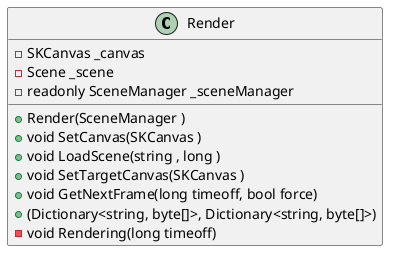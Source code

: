 @startuml
class Render {
	- SKCanvas _canvas
	- Scene _scene
	- readonly SceneManager _sceneManager
	+ Render(SceneManager )
	+ void SetCanvas(SKCanvas )
	+ void LoadScene(string , long )
	+ void SetTargetCanvas(SKCanvas )
	+ void GetNextFrame(long timeoff, bool force)
	+ (Dictionary<string, byte[]>, Dictionary<string, byte[]>)
	- void Rendering(long timeoff)
}
@enduml